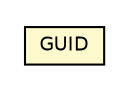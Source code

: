 #!/usr/local/bin/dot
#
# Class diagram 
# Generated by UmlGraph version 4.6 (http://www.spinellis.gr/sw/umlgraph)
#

digraph G {
	edge [fontname="Helvetica",fontsize=10,labelfontname="Helvetica",labelfontsize=10];
	node [fontname="Helvetica",fontsize=10,shape=plaintext];
	// org.synchronoss.cpo.GUID
	c8732 [label=<<table border="0" cellborder="1" cellspacing="0" cellpadding="2" port="p" bgcolor="lemonChiffon" href="./GUID.html">
		<tr><td><table border="0" cellspacing="0" cellpadding="1">
			<tr><td> GUID </td></tr>
		</table></td></tr>
		</table>>, fontname="Helvetica", fontcolor="black", fontsize=9.0];
}

